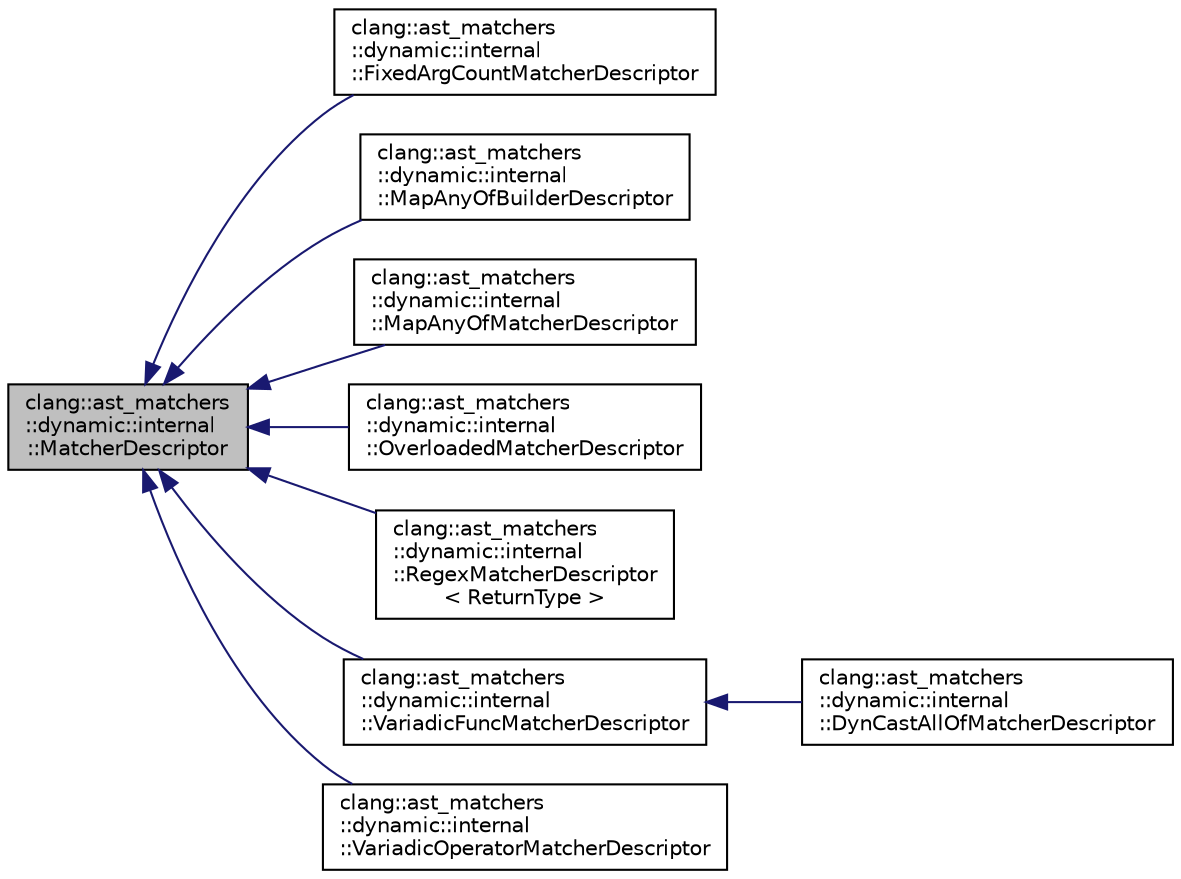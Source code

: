 digraph "clang::ast_matchers::dynamic::internal::MatcherDescriptor"
{
 // LATEX_PDF_SIZE
  bgcolor="transparent";
  edge [fontname="Helvetica",fontsize="10",labelfontname="Helvetica",labelfontsize="10"];
  node [fontname="Helvetica",fontsize="10",shape=record];
  rankdir="LR";
  Node1 [label="clang::ast_matchers\l::dynamic::internal\l::MatcherDescriptor",height=0.2,width=0.4,color="black", fillcolor="grey75", style="filled", fontcolor="black",tooltip="Matcher descriptor interface."];
  Node1 -> Node2 [dir="back",color="midnightblue",fontsize="10",style="solid",fontname="Helvetica"];
  Node2 [label="clang::ast_matchers\l::dynamic::internal\l::FixedArgCountMatcherDescriptor",height=0.2,width=0.4,color="black",URL="$classclang_1_1ast__matchers_1_1dynamic_1_1internal_1_1FixedArgCountMatcherDescriptor.html",tooltip="Simple callback implementation."];
  Node1 -> Node3 [dir="back",color="midnightblue",fontsize="10",style="solid",fontname="Helvetica"];
  Node3 [label="clang::ast_matchers\l::dynamic::internal\l::MapAnyOfBuilderDescriptor",height=0.2,width=0.4,color="black",URL="$classclang_1_1ast__matchers_1_1dynamic_1_1internal_1_1MapAnyOfBuilderDescriptor.html",tooltip=" "];
  Node1 -> Node4 [dir="back",color="midnightblue",fontsize="10",style="solid",fontname="Helvetica"];
  Node4 [label="clang::ast_matchers\l::dynamic::internal\l::MapAnyOfMatcherDescriptor",height=0.2,width=0.4,color="black",URL="$classclang_1_1ast__matchers_1_1dynamic_1_1internal_1_1MapAnyOfMatcherDescriptor.html",tooltip=" "];
  Node1 -> Node5 [dir="back",color="midnightblue",fontsize="10",style="solid",fontname="Helvetica"];
  Node5 [label="clang::ast_matchers\l::dynamic::internal\l::OverloadedMatcherDescriptor",height=0.2,width=0.4,color="black",URL="$classclang_1_1ast__matchers_1_1dynamic_1_1internal_1_1OverloadedMatcherDescriptor.html",tooltip="MatcherDescriptor that wraps multiple \"overloads\" of the same matcher."];
  Node1 -> Node6 [dir="back",color="midnightblue",fontsize="10",style="solid",fontname="Helvetica"];
  Node6 [label="clang::ast_matchers\l::dynamic::internal\l::RegexMatcherDescriptor\l\< ReturnType \>",height=0.2,width=0.4,color="black",URL="$classclang_1_1ast__matchers_1_1dynamic_1_1internal_1_1RegexMatcherDescriptor.html",tooltip=" "];
  Node1 -> Node7 [dir="back",color="midnightblue",fontsize="10",style="solid",fontname="Helvetica"];
  Node7 [label="clang::ast_matchers\l::dynamic::internal\l::VariadicFuncMatcherDescriptor",height=0.2,width=0.4,color="black",URL="$classclang_1_1ast__matchers_1_1dynamic_1_1internal_1_1VariadicFuncMatcherDescriptor.html",tooltip="Matcher descriptor for variadic functions."];
  Node7 -> Node8 [dir="back",color="midnightblue",fontsize="10",style="solid",fontname="Helvetica"];
  Node8 [label="clang::ast_matchers\l::dynamic::internal\l::DynCastAllOfMatcherDescriptor",height=0.2,width=0.4,color="black",URL="$classclang_1_1ast__matchers_1_1dynamic_1_1internal_1_1DynCastAllOfMatcherDescriptor.html",tooltip="Return CK_Trivial when appropriate for VariadicDynCastAllOfMatchers."];
  Node1 -> Node9 [dir="back",color="midnightblue",fontsize="10",style="solid",fontname="Helvetica"];
  Node9 [label="clang::ast_matchers\l::dynamic::internal\l::VariadicOperatorMatcherDescriptor",height=0.2,width=0.4,color="black",URL="$classclang_1_1ast__matchers_1_1dynamic_1_1internal_1_1VariadicOperatorMatcherDescriptor.html",tooltip="Variadic operator marshaller function."];
}
